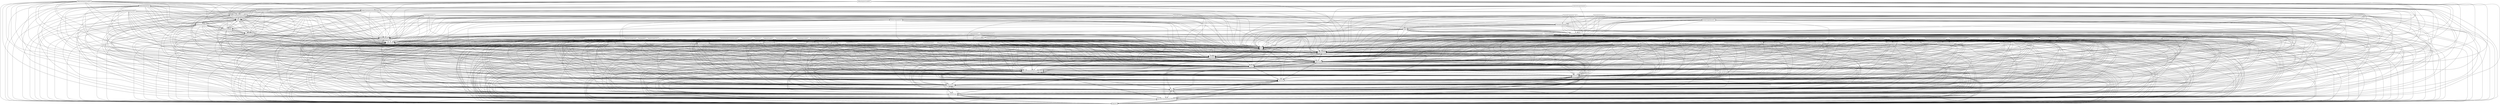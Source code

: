 digraph{
graph [rankdir=TB];
node [shape=box];
edge [arrowhead=normal];
0[label="AlcanzarlaaceptaciondelaMisionRUP",]
1[label="PriorizarCasosdeUsoUP",]
2[label="EvaluarlaPruebaUP",]
3[label="IntegrarcadaSubsistema",]
4[label="ModeladodelNegocio",]
5[label="IntegrarSistemasUP",]
6[label="GestionEmpresarial",]
7[label="IntegrarelSistema",]
8[label="ArquitecturaBUPOUP",]
9[label="DisenioComponentesRUP",]
10[label="AnalizarelProblema",]
11[label="PriorizarCasosdeUso",]
12[label="Analisis",]
13[label="DespliegueRUP",]
14[label="EncontrarActoresyCasosdeUsoUPBUP",]
15[label="EncontrarActoresyCasosdeUso",]
16[label="EntornoRUP",]
17[label="AnalisisyDisenioUP",]
18[label="DiseniodeCasosdeUso",]
19[label="AnalisisdelaArquitecturadeUP",]
20[label="TDDBUPOUP",]
21[label="PlandeIntegracion",]
22[label="Disenio",]
23[label="EstructurarelModelodeImplementacionRUP",]
24[label="DiseniodeComponentes",]
25[label="ImplementaciondeArquitecturadeUP",]
26[label="EntornoOUP",]
27[label="Inicio",]
28[label="RefinarArquitecturadeRUP",]
29[label="DiseniodeSubsistemas",]
30[label="DefinirUnaArquitecturaCandidata",]
31[label="GestiondelProyectoRUPEUP",]
32[label="Implementacion",]
33[label="Retiro",]
34[label="DiseniodeClases",]
35[label="DefinirelSistema",]
36[label="ConfiguracionyGestiondeCambio",]
37[label="Requisitos",]
38[label="CrearCasosdePruebaOUPBUP",]
39[label="DetallarEscenariosdeCasosdeUsoOUP",]
40[label="EjecutarPruebasdeSistemaUPBUPOUP",]
41[label="DiseniarPruebas",]
42[label="DiseniodeBasesdeDatos",]
43[label="Refiniarladefinciondelsistema",]
44[label="DetallarlosrequisitosdelSistemaOUP",]
45[label="Produccion",]
46[label="RefinarlaArtquitecturadeBUP",]
47[label="Fases",]
48[label="GestiondePersonal",]
49[label="DisenioComponentesUP",]
50[label="UPRootFeature",]
51[label="DefinirlaVisionBUP",]
52[label="Transicion",]
53[label="DiseniodelaArquitectura",]
54[label="DiseniodeComponentes_Zero",]
55[label="MejoradeProcesos",]
56[label="ImplementaciondeComponentes",]
57[label="ImplementacionUP",]
58[label="Elaboracion",]
59[label="GestiondelProyecto",]
60[label="GestiondePortafolio",]
61[label="EjecutarPruebasdeIntegracionUPBUPOUP",]
62[label="DetallarCasosdeUso",]
63[label="PlanificarPruebasdeUP",]
64[label="DetallarEscenariosdeCasosdeUso",]
65[label="Analisisdecomportamiento",]
66[label="AnalizarUnCasodeUso",]
67[label="EntenderlasNecesidadesdelosStakeholders",]
68[label="PlanificarPrueba",]
69[label="ArquitecturaEmpresarial",]
70[label="DefinirUnaarquitecturaCandidataRUP",]
71[label="ProbaryEvaluarRUP",]
72[label="EntenderlasnecesidadesdelosStakeholdersRUP",]
73[label="Pruebas",]
74[label="DetallarUnCasodeUsoUPBUP",]
75[label="GestiondelProyectoOUP",]
76[label="ImplementarPrueba",]
77[label="Entorno",]
78[label="AnalizarUnaClase",]
79[label="RefinarlaArquitectura",]
80[label="AnalizarlaArquitecturaBUP",]
81[label="Construccion",]
82[label="Disciplinas",]
83[label="ValidarEstabilidaddelaConstruccion",]
84[label="ImplementaciondelaArtquitectura",]
85[label="PlandeIntegracionRUP",]
86[label="AnalisisyDisenio",]
87[label="PlanificaciondeRUP",]
88[label="GestionarelAlcancedelSistemaRUP",]
89[label="ImpelmentaciondeComponentesRUP",]
90[label="DespliegueOUPBUP",]
91[label="Despliegue",]
92[label="AnalizarUnPaquete",]
93[label="MejorarlosActivosdePruebaRUP",]
94[label="DefinirMisiondelaEvaluacion",]
95[label="AnalizarelProblemaRUP",]
96[label="RealizarUnEsquemadelaArquitectura",]
0->27[label="",]
0->32[label="",]
0->37[label="",]
0->40[label="",]
0->41[label="",]
0->47[label="",]
0->50[label="",]
0->52[label="",]
0->58[label="",]
0->61[label="",]
0->73[label="",]
0->76[label="",]
0->81[label="",]
0->82[label="",]
1->11[label="",]
1->27[label="",]
1->32[label="",]
1->37[label="",]
1->40[label="",]
1->41[label="",]
1->47[label="",]
1->50[label="",]
1->52[label="",]
1->58[label="",]
1->61[label="",]
1->73[label="",]
1->81[label="",]
1->82[label="",]
2->27[label="",]
2->32[label="",]
2->37[label="",]
2->40[label="",]
2->41[label="",]
2->47[label="",]
2->50[label="",]
2->52[label="",]
2->58[label="",]
2->61[label="",]
2->73[label="",]
2->81[label="",]
2->82[label="",]
3->27[label="",]
3->32[label="",]
3->37[label="",]
3->40[label="",]
3->41[label="",]
3->47[label="",]
3->50[label="",]
3->52[label="",]
3->56[label="",]
3->58[label="",]
3->61[label="",]
3->73[label="",]
3->81[label="",]
3->82[label="",]
3->89[label="",]
4->27[label="",]
4->32[label="",]
4->37[label="",]
4->40[label="",]
4->41[label="",]
4->47[label="",]
4->50[label="",]
4->52[label="",]
4->58[label="",]
4->61[label="",]
4->73[label="",]
4->81[label="",]
4->82[label="",]
5->21[label="",]
5->27[label="",]
5->32[label="",]
5->37[label="",]
5->40[label="",]
5->41[label="",]
5->47[label="",]
5->50[label="",]
5->52[label="",]
5->58[label="",]
5->61[label="",]
5->73[label="",]
5->81[label="",]
5->82[label="",]
6->27[label="",]
6->32[label="",]
6->37[label="",]
6->40[label="",]
6->41[label="",]
6->47[label="",]
6->50[label="",]
6->52[label="",]
6->58[label="",]
6->61[label="",]
6->73[label="",]
6->81[label="",]
6->82[label="",]
7->27[label="",]
7->32[label="",]
7->37[label="",]
7->40[label="",]
7->41[label="",]
7->47[label="",]
7->50[label="",]
7->52[label="",]
7->56[label="",]
7->58[label="",]
7->61[label="",]
7->73[label="",]
7->81[label="",]
7->82[label="",]
7->89[label="",]
8->27[label="",]
8->32[label="",]
8->37[label="",]
8->40[label="",]
8->41[label="",]
8->47[label="",]
8->50[label="",]
8->52[label="",]
8->58[label="",]
8->61[label="",]
8->73[label="",]
8->81[label="",]
8->82[label="",]
8->86[label="",]
9->17[label="",]
9->22[label="",]
9->24[label="",]
9->27[label="",]
9->32[label="",]
9->37[label="",]
9->40[label="",]
9->41[label="",]
9->47[label="",]
9->50[label="",]
9->52[label="",]
9->53[label="",]
9->58[label="",]
9->61[label="",]
9->73[label="",]
9->81[label="",]
9->82[label="",]
9->86[label="",]
10->27[label="",]
10->32[label="",]
10->37[label="",]
10->40[label="",]
10->41[label="",]
10->47[label="",]
10->50[label="",]
10->52[label="",]
10->58[label="",]
10->61[label="",]
10->73[label="",]
10->81[label="",]
10->82[label="",]
11->27[label="",]
11->32[label="",]
11->37[label="",]
11->40[label="",]
11->41[label="",]
11->47[label="",]
11->50[label="",]
11->52[label="",]
11->58[label="",]
11->61[label="",]
11->73[label="",]
11->81[label="",]
11->82[label="",]
12->17[label="",]
12->27[label="",]
12->32[label="",]
12->37[label="",]
12->40[label="",]
12->41[label="",]
12->47[label="",]
12->50[label="",]
12->52[label="",]
12->58[label="",]
12->61[label="",]
12->66[label="",]
12->73[label="",]
12->78[label="",]
12->81[label="",]
12->82[label="",]
12->86[label="",]
12->92[label="",]
13->27[label="",]
13->32[label="",]
13->37[label="",]
13->40[label="",]
13->41[label="",]
13->47[label="",]
13->50[label="",]
13->52[label="",]
13->58[label="",]
13->61[label="",]
13->73[label="",]
13->81[label="",]
13->82[label="",]
13->91[label="",]
14->10[label="",]
14->15[label="",]
14->27[label="",]
14->32[label="",]
14->37[label="",]
14->40[label="",]
14->41[label="",]
14->47[label="",]
14->50[label="",]
14->52[label="",]
14->58[label="",]
14->61[label="",]
14->73[label="",]
14->81[label="",]
14->82[label="",]
15->27[label="",]
15->32[label="",]
15->37[label="",]
15->40[label="",]
15->41[label="",]
15->47[label="",]
15->50[label="",]
15->52[label="",]
15->58[label="",]
15->61[label="",]
15->73[label="",]
15->81[label="",]
15->82[label="",]
16->27[label="",]
16->32[label="",]
16->37[label="",]
16->40[label="",]
16->41[label="",]
16->47[label="",]
16->50[label="",]
16->52[label="",]
16->58[label="",]
16->61[label="",]
16->73[label="",]
16->77[label="",]
16->81[label="",]
16->82[label="",]
17->27[label="",]
17->32[label="",]
17->37[label="",]
17->40[label="",]
17->41[label="",]
17->47[label="",]
17->50[label="",]
17->52[label="",]
17->58[label="",]
17->61[label="",]
17->73[label="",]
17->81[label="",]
17->82[label="",]
17->86[label="",]
18->17[label="",]
18->22[label="",]
18->24[label="",]
18->27[label="",]
18->32[label="",]
18->37[label="",]
18->40[label="",]
18->41[label="",]
18->47[label="",]
18->49[label="",]
18->50[label="",]
18->52[label="",]
18->53[label="",]
18->58[label="",]
18->61[label="",]
18->73[label="",]
18->81[label="",]
18->82[label="",]
18->86[label="",]
19->12[label="",]
19->17[label="",]
19->27[label="",]
19->30[label="",]
19->32[label="",]
19->37[label="",]
19->40[label="",]
19->41[label="",]
19->47[label="",]
19->50[label="",]
19->52[label="",]
19->58[label="",]
19->61[label="",]
19->66[label="",]
19->73[label="",]
19->78[label="",]
19->81[label="",]
19->82[label="",]
19->86[label="",]
19->92[label="",]
20->27[label="",]
20->32[label="",]
20->37[label="",]
20->40[label="",]
20->41[label="",]
20->47[label="",]
20->50[label="",]
20->52[label="",]
20->56[label="",]
20->58[label="",]
20->61[label="",]
20->73[label="",]
20->81[label="",]
20->82[label="",]
21->27[label="",]
21->32[label="",]
21->37[label="",]
21->40[label="",]
21->41[label="",]
21->47[label="",]
21->50[label="",]
21->52[label="",]
21->58[label="",]
21->61[label="",]
21->73[label="",]
21->81[label="",]
21->82[label="",]
22->17[label="",]
22->27[label="",]
22->32[label="",]
22->37[label="",]
22->40[label="",]
22->41[label="",]
22->47[label="",]
22->50[label="",]
22->52[label="",]
22->53[label="",]
22->58[label="",]
22->61[label="",]
22->73[label="",]
22->81[label="",]
22->82[label="",]
22->86[label="",]
23->27[label="",]
23->32[label="",]
23->37[label="",]
23->40[label="",]
23->41[label="",]
23->47[label="",]
23->50[label="",]
23->52[label="",]
23->58[label="",]
23->61[label="",]
23->73[label="",]
23->81[label="",]
23->82[label="",]
23->84[label="",]
24->17[label="",]
24->22[label="",]
24->27[label="",]
24->32[label="",]
24->37[label="",]
24->40[label="",]
24->41[label="",]
24->47[label="",]
24->50[label="",]
24->52[label="",]
24->53[label="",]
24->58[label="",]
24->61[label="",]
24->73[label="",]
24->81[label="",]
24->82[label="",]
24->86[label="",]
25->27[label="",]
25->32[label="",]
25->37[label="",]
25->40[label="",]
25->41[label="",]
25->47[label="",]
25->50[label="",]
25->52[label="",]
25->58[label="",]
25->61[label="",]
25->73[label="",]
25->81[label="",]
25->82[label="",]
25->84[label="",]
26->27[label="",]
26->32[label="",]
26->37[label="",]
26->40[label="",]
26->41[label="",]
26->47[label="",]
26->50[label="",]
26->52[label="",]
26->58[label="",]
26->61[label="",]
26->73[label="",]
26->77[label="",]
26->81[label="",]
26->82[label="",]
27->32[label="",]
27->37[label="",]
27->40[label="",]
27->41[label="",]
27->47[label="",]
27->50[label="",]
27->52[label="",]
27->58[label="",]
27->61[label="",]
27->73[label="",]
27->81[label="",]
27->82[label="",]
28->12[label="",]
28->17[label="",]
28->27[label="",]
28->30[label="",]
28->32[label="",]
28->37[label="",]
28->40[label="",]
28->41[label="",]
28->47[label="",]
28->50[label="",]
28->52[label="",]
28->58[label="",]
28->61[label="",]
28->66[label="",]
28->70[label="",]
28->73[label="",]
28->78[label="",]
28->79[label="",]
28->81[label="",]
28->82[label="",]
28->86[label="",]
28->92[label="",]
29->17[label="",]
29->22[label="",]
29->24[label="",]
29->27[label="",]
29->32[label="",]
29->37[label="",]
29->40[label="",]
29->41[label="",]
29->47[label="",]
29->49[label="",]
29->50[label="",]
29->52[label="",]
29->53[label="",]
29->58[label="",]
29->61[label="",]
29->73[label="",]
29->81[label="",]
29->82[label="",]
29->86[label="",]
30->12[label="",]
30->17[label="",]
30->27[label="",]
30->32[label="",]
30->37[label="",]
30->40[label="",]
30->41[label="",]
30->47[label="",]
30->50[label="",]
30->52[label="",]
30->58[label="",]
30->61[label="",]
30->66[label="",]
30->73[label="",]
30->78[label="",]
30->81[label="",]
30->82[label="",]
30->86[label="",]
30->92[label="",]
31->27[label="",]
31->32[label="",]
31->37[label="",]
31->40[label="",]
31->41[label="",]
31->47[label="",]
31->50[label="",]
31->52[label="",]
31->58[label="",]
31->59[label="",]
31->61[label="",]
31->73[label="",]
31->81[label="",]
31->82[label="",]
32->27[label="",]
32->37[label="",]
32->40[label="",]
32->41[label="",]
32->47[label="",]
32->50[label="",]
32->52[label="",]
32->58[label="",]
32->61[label="",]
32->73[label="",]
32->81[label="",]
32->82[label="",]
33->27[label="",]
33->32[label="",]
33->37[label="",]
33->40[label="",]
33->41[label="",]
33->47[label="",]
33->50[label="",]
33->52[label="",]
33->58[label="",]
33->61[label="",]
33->73[label="",]
33->81[label="",]
33->82[label="",]
34->17[label="",]
34->22[label="",]
34->24[label="",]
34->27[label="",]
34->32[label="",]
34->37[label="",]
34->40[label="",]
34->41[label="",]
34->47[label="",]
34->49[label="",]
34->50[label="",]
34->52[label="",]
34->53[label="",]
34->58[label="",]
34->61[label="",]
34->73[label="",]
34->81[label="",]
34->82[label="",]
34->86[label="",]
35->15[label="",]
35->27[label="",]
35->32[label="",]
35->37[label="",]
35->40[label="",]
35->41[label="",]
35->47[label="",]
35->50[label="",]
35->52[label="",]
35->58[label="",]
35->61[label="",]
35->72[label="",]
35->73[label="",]
35->81[label="",]
35->82[label="",]
36->27[label="",]
36->32[label="",]
36->37[label="",]
36->40[label="",]
36->41[label="",]
36->47[label="",]
36->50[label="",]
36->52[label="",]
36->58[label="",]
36->61[label="",]
36->73[label="",]
36->81[label="",]
36->82[label="",]
37->27[label="",]
37->32[label="",]
37->40[label="",]
37->41[label="",]
37->47[label="",]
37->50[label="",]
37->52[label="",]
37->58[label="",]
37->61[label="",]
37->73[label="",]
37->81[label="",]
37->82[label="",]
38->27[label="",]
38->32[label="",]
38->37[label="",]
38->40[label="",]
38->41[label="",]
38->47[label="",]
38->50[label="",]
38->52[label="",]
38->58[label="",]
38->61[label="",]
38->68[label="",]
38->73[label="",]
38->81[label="",]
38->82[label="",]
39->27[label="",]
39->32[label="",]
39->37[label="",]
39->40[label="",]
39->41[label="",]
39->47[label="",]
39->50[label="",]
39->52[label="",]
39->58[label="",]
39->61[label="",]
39->64[label="",]
39->73[label="",]
39->81[label="",]
39->82[label="",]
40->27[label="",]
40->32[label="",]
40->37[label="",]
40->41[label="",]
40->47[label="",]
40->50[label="",]
40->52[label="",]
40->58[label="",]
40->61[label="",]
40->73[label="",]
40->81[label="",]
40->82[label="",]
41->27[label="",]
41->32[label="",]
41->37[label="",]
41->40[label="",]
41->47[label="",]
41->50[label="",]
41->52[label="",]
41->58[label="",]
41->61[label="",]
41->73[label="",]
41->81[label="",]
41->82[label="",]
42->9[label="",]
42->17[label="",]
42->22[label="",]
42->24[label="",]
42->27[label="",]
42->32[label="",]
42->37[label="",]
42->40[label="",]
42->41[label="",]
42->47[label="",]
42->50[label="",]
42->52[label="",]
42->53[label="",]
42->58[label="",]
42->61[label="",]
42->73[label="",]
42->81[label="",]
42->82[label="",]
42->86[label="",]
43->27[label="",]
43->32[label="",]
43->37[label="",]
43->40[label="",]
43->41[label="",]
43->47[label="",]
43->50[label="",]
43->52[label="",]
43->58[label="",]
43->61[label="",]
43->62[label="",]
43->73[label="",]
43->81[label="",]
43->82[label="",]
44->27[label="",]
44->32[label="",]
44->37[label="",]
44->40[label="",]
44->41[label="",]
44->47[label="",]
44->50[label="",]
44->52[label="",]
44->58[label="",]
44->61[label="",]
44->64[label="",]
44->73[label="",]
44->81[label="",]
44->82[label="",]
45->27[label="",]
45->32[label="",]
45->37[label="",]
45->40[label="",]
45->41[label="",]
45->47[label="",]
45->50[label="",]
45->52[label="",]
45->58[label="",]
45->61[label="",]
45->73[label="",]
45->81[label="",]
45->82[label="",]
46->12[label="",]
46->17[label="",]
46->27[label="",]
46->30[label="",]
46->32[label="",]
46->37[label="",]
46->40[label="",]
46->41[label="",]
46->47[label="",]
46->50[label="",]
46->52[label="",]
46->58[label="",]
46->61[label="",]
46->66[label="",]
46->70[label="",]
46->73[label="",]
46->78[label="",]
46->79[label="",]
46->81[label="",]
46->82[label="",]
46->86[label="",]
46->92[label="",]
47->27[label="",]
47->32[label="",]
47->37[label="",]
47->40[label="",]
47->41[label="",]
47->50[label="",]
47->52[label="",]
47->58[label="",]
47->61[label="",]
47->73[label="",]
47->81[label="",]
47->82[label="",]
48->27[label="",]
48->32[label="",]
48->37[label="",]
48->40[label="",]
48->41[label="",]
48->47[label="",]
48->50[label="",]
48->52[label="",]
48->58[label="",]
48->61[label="",]
48->73[label="",]
48->81[label="",]
48->82[label="",]
49->17[label="",]
49->22[label="",]
49->24[label="",]
49->27[label="",]
49->32[label="",]
49->37[label="",]
49->40[label="",]
49->41[label="",]
49->47[label="",]
49->50[label="",]
49->52[label="",]
49->53[label="",]
49->58[label="",]
49->61[label="",]
49->73[label="",]
49->81[label="",]
49->82[label="",]
49->86[label="",]
50->27[label="",]
50->32[label="",]
50->37[label="",]
50->40[label="",]
50->41[label="",]
50->47[label="",]
50->52[label="",]
50->58[label="",]
50->61[label="",]
50->73[label="",]
50->81[label="",]
50->82[label="",]
51->10[label="",]
51->27[label="",]
51->32[label="",]
51->37[label="",]
51->40[label="",]
51->41[label="",]
51->47[label="",]
51->50[label="",]
51->52[label="",]
51->58[label="",]
51->61[label="",]
51->73[label="",]
51->81[label="",]
51->82[label="",]
52->27[label="",]
52->32[label="",]
52->37[label="",]
52->40[label="",]
52->41[label="",]
52->47[label="",]
52->50[label="",]
52->58[label="",]
52->61[label="",]
52->73[label="",]
52->81[label="",]
52->82[label="",]
53->17[label="",]
53->22[label="",]
53->27[label="",]
53->32[label="",]
53->37[label="",]
53->40[label="",]
53->41[label="",]
53->47[label="",]
53->50[label="",]
53->52[label="",]
53->58[label="",]
53->61[label="",]
53->73[label="",]
53->81[label="",]
53->82[label="",]
53->86[label="",]
54->9[label="",]
54->17[label="",]
54->22[label="",]
54->24[label="",]
54->27[label="",]
54->32[label="",]
54->37[label="",]
54->40[label="",]
54->41[label="",]
54->47[label="",]
54->50[label="",]
54->52[label="",]
54->53[label="",]
54->58[label="",]
54->61[label="",]
54->73[label="",]
54->81[label="",]
54->82[label="",]
54->86[label="",]
55->27[label="",]
55->32[label="",]
55->37[label="",]
55->40[label="",]
55->41[label="",]
55->47[label="",]
55->50[label="",]
55->52[label="",]
55->58[label="",]
55->61[label="",]
55->73[label="",]
55->81[label="",]
55->82[label="",]
56->27[label="",]
56->32[label="",]
56->37[label="",]
56->40[label="",]
56->41[label="",]
56->47[label="",]
56->50[label="",]
56->52[label="",]
56->58[label="",]
56->61[label="",]
56->73[label="",]
56->81[label="",]
56->82[label="",]
57->27[label="",]
57->32[label="",]
57->37[label="",]
57->40[label="",]
57->41[label="",]
57->47[label="",]
57->50[label="",]
57->52[label="",]
57->56[label="",]
57->58[label="",]
57->61[label="",]
57->73[label="",]
57->81[label="",]
57->82[label="",]
58->27[label="",]
58->32[label="",]
58->37[label="",]
58->40[label="",]
58->41[label="",]
58->47[label="",]
58->50[label="",]
58->52[label="",]
58->61[label="",]
58->73[label="",]
58->81[label="",]
58->82[label="",]
59->27[label="",]
59->32[label="",]
59->37[label="",]
59->40[label="",]
59->41[label="",]
59->47[label="",]
59->50[label="",]
59->52[label="",]
59->58[label="",]
59->61[label="",]
59->73[label="",]
59->81[label="",]
59->82[label="",]
60->27[label="",]
60->32[label="",]
60->37[label="",]
60->40[label="",]
60->41[label="",]
60->47[label="",]
60->50[label="",]
60->52[label="",]
60->58[label="",]
60->61[label="",]
60->73[label="",]
60->81[label="",]
60->82[label="",]
61->27[label="",]
61->32[label="",]
61->37[label="",]
61->40[label="",]
61->41[label="",]
61->47[label="",]
61->50[label="",]
61->52[label="",]
61->58[label="",]
61->73[label="",]
61->81[label="",]
61->82[label="",]
62->27[label="",]
62->32[label="",]
62->37[label="",]
62->40[label="",]
62->41[label="",]
62->47[label="",]
62->50[label="",]
62->52[label="",]
62->58[label="",]
62->61[label="",]
62->73[label="",]
62->81[label="",]
62->82[label="",]
63->27[label="",]
63->32[label="",]
63->37[label="",]
63->40[label="",]
63->41[label="",]
63->47[label="",]
63->50[label="",]
63->52[label="",]
63->58[label="",]
63->61[label="",]
63->68[label="",]
63->73[label="",]
63->81[label="",]
63->82[label="",]
64->27[label="",]
64->32[label="",]
64->37[label="",]
64->40[label="",]
64->41[label="",]
64->47[label="",]
64->50[label="",]
64->52[label="",]
64->58[label="",]
64->61[label="",]
64->73[label="",]
64->81[label="",]
64->82[label="",]
65->12[label="",]
65->17[label="",]
65->27[label="",]
65->30[label="",]
65->32[label="",]
65->37[label="",]
65->40[label="",]
65->41[label="",]
65->47[label="",]
65->50[label="",]
65->52[label="",]
65->58[label="",]
65->61[label="",]
65->66[label="",]
65->70[label="",]
65->73[label="",]
65->78[label="",]
65->81[label="",]
65->82[label="",]
65->86[label="",]
65->92[label="",]
66->12[label="",]
66->17[label="",]
66->27[label="",]
66->32[label="",]
66->37[label="",]
66->40[label="",]
66->41[label="",]
66->47[label="",]
66->50[label="",]
66->52[label="",]
66->58[label="",]
66->61[label="",]
66->73[label="",]
66->78[label="",]
66->81[label="",]
66->82[label="",]
66->86[label="",]
66->92[label="",]
67->15[label="",]
67->27[label="",]
67->32[label="",]
67->37[label="",]
67->40[label="",]
67->41[label="",]
67->47[label="",]
67->50[label="",]
67->52[label="",]
67->58[label="",]
67->61[label="",]
67->72[label="",]
67->73[label="",]
67->81[label="",]
67->82[label="",]
68->27[label="",]
68->32[label="",]
68->37[label="",]
68->40[label="",]
68->41[label="",]
68->47[label="",]
68->50[label="",]
68->52[label="",]
68->58[label="",]
68->61[label="",]
68->73[label="",]
68->81[label="",]
68->82[label="",]
69->27[label="",]
69->32[label="",]
69->37[label="",]
69->40[label="",]
69->41[label="",]
69->47[label="",]
69->50[label="",]
69->52[label="",]
69->58[label="",]
69->61[label="",]
69->73[label="",]
69->81[label="",]
69->82[label="",]
70->12[label="",]
70->17[label="",]
70->27[label="",]
70->30[label="",]
70->32[label="",]
70->37[label="",]
70->40[label="",]
70->41[label="",]
70->47[label="",]
70->50[label="",]
70->52[label="",]
70->58[label="",]
70->61[label="",]
70->66[label="",]
70->73[label="",]
70->78[label="",]
70->81[label="",]
70->82[label="",]
70->86[label="",]
70->92[label="",]
71->27[label="",]
71->32[label="",]
71->37[label="",]
71->40[label="",]
71->41[label="",]
71->47[label="",]
71->50[label="",]
71->52[label="",]
71->58[label="",]
71->61[label="",]
71->73[label="",]
71->76[label="",]
71->81[label="",]
71->82[label="",]
72->15[label="",]
72->27[label="",]
72->32[label="",]
72->37[label="",]
72->40[label="",]
72->41[label="",]
72->47[label="",]
72->50[label="",]
72->52[label="",]
72->58[label="",]
72->61[label="",]
72->73[label="",]
72->81[label="",]
72->82[label="",]
73->27[label="",]
73->32[label="",]
73->37[label="",]
73->40[label="",]
73->41[label="",]
73->47[label="",]
73->50[label="",]
73->52[label="",]
73->58[label="",]
73->61[label="",]
73->81[label="",]
73->82[label="",]
74->27[label="",]
74->32[label="",]
74->37[label="",]
74->40[label="",]
74->41[label="",]
74->47[label="",]
74->50[label="",]
74->52[label="",]
74->58[label="",]
74->61[label="",]
74->62[label="",]
74->73[label="",]
74->81[label="",]
74->82[label="",]
75->27[label="",]
75->32[label="",]
75->37[label="",]
75->40[label="",]
75->41[label="",]
75->47[label="",]
75->50[label="",]
75->52[label="",]
75->58[label="",]
75->59[label="",]
75->61[label="",]
75->73[label="",]
75->81[label="",]
75->82[label="",]
76->27[label="",]
76->32[label="",]
76->37[label="",]
76->40[label="",]
76->41[label="",]
76->47[label="",]
76->50[label="",]
76->52[label="",]
76->58[label="",]
76->61[label="",]
76->73[label="",]
76->81[label="",]
76->82[label="",]
77->27[label="",]
77->32[label="",]
77->37[label="",]
77->40[label="",]
77->41[label="",]
77->47[label="",]
77->50[label="",]
77->52[label="",]
77->58[label="",]
77->61[label="",]
77->73[label="",]
77->81[label="",]
77->82[label="",]
78->12[label="",]
78->17[label="",]
78->27[label="",]
78->32[label="",]
78->37[label="",]
78->40[label="",]
78->41[label="",]
78->47[label="",]
78->50[label="",]
78->52[label="",]
78->58[label="",]
78->61[label="",]
78->66[label="",]
78->73[label="",]
78->81[label="",]
78->82[label="",]
78->86[label="",]
78->92[label="",]
79->12[label="",]
79->17[label="",]
79->27[label="",]
79->30[label="",]
79->32[label="",]
79->37[label="",]
79->40[label="",]
79->41[label="",]
79->47[label="",]
79->50[label="",]
79->52[label="",]
79->58[label="",]
79->61[label="",]
79->66[label="",]
79->70[label="",]
79->73[label="",]
79->78[label="",]
79->81[label="",]
79->82[label="",]
79->86[label="",]
79->92[label="",]
80->12[label="",]
80->17[label="",]
80->27[label="",]
80->30[label="",]
80->32[label="",]
80->37[label="",]
80->40[label="",]
80->41[label="",]
80->47[label="",]
80->50[label="",]
80->52[label="",]
80->58[label="",]
80->61[label="",]
80->66[label="",]
80->73[label="",]
80->78[label="",]
80->81[label="",]
80->82[label="",]
80->86[label="",]
80->92[label="",]
81->27[label="",]
81->32[label="",]
81->37[label="",]
81->40[label="",]
81->41[label="",]
81->47[label="",]
81->50[label="",]
81->52[label="",]
81->58[label="",]
81->61[label="",]
81->73[label="",]
81->82[label="",]
82->27[label="",]
82->32[label="",]
82->37[label="",]
82->40[label="",]
82->41[label="",]
82->47[label="",]
82->50[label="",]
82->52[label="",]
82->58[label="",]
82->61[label="",]
82->73[label="",]
82->81[label="",]
83->27[label="",]
83->32[label="",]
83->37[label="",]
83->40[label="",]
83->41[label="",]
83->47[label="",]
83->50[label="",]
83->52[label="",]
83->58[label="",]
83->61[label="",]
83->68[label="",]
83->73[label="",]
83->81[label="",]
83->82[label="",]
83->87[label="",]
84->27[label="",]
84->32[label="",]
84->37[label="",]
84->40[label="",]
84->41[label="",]
84->47[label="",]
84->50[label="",]
84->52[label="",]
84->58[label="",]
84->61[label="",]
84->73[label="",]
84->81[label="",]
84->82[label="",]
85->21[label="",]
85->27[label="",]
85->32[label="",]
85->37[label="",]
85->40[label="",]
85->41[label="",]
85->47[label="",]
85->50[label="",]
85->52[label="",]
85->58[label="",]
85->61[label="",]
85->73[label="",]
85->81[label="",]
85->82[label="",]
86->27[label="",]
86->32[label="",]
86->37[label="",]
86->40[label="",]
86->41[label="",]
86->47[label="",]
86->50[label="",]
86->52[label="",]
86->58[label="",]
86->61[label="",]
86->73[label="",]
86->81[label="",]
86->82[label="",]
87->27[label="",]
87->32[label="",]
87->37[label="",]
87->40[label="",]
87->41[label="",]
87->47[label="",]
87->50[label="",]
87->52[label="",]
87->58[label="",]
87->61[label="",]
87->68[label="",]
87->73[label="",]
87->81[label="",]
87->82[label="",]
88->11[label="",]
88->27[label="",]
88->32[label="",]
88->37[label="",]
88->40[label="",]
88->41[label="",]
88->47[label="",]
88->50[label="",]
88->52[label="",]
88->58[label="",]
88->61[label="",]
88->73[label="",]
88->81[label="",]
88->82[label="",]
89->27[label="",]
89->32[label="",]
89->37[label="",]
89->40[label="",]
89->41[label="",]
89->47[label="",]
89->50[label="",]
89->52[label="",]
89->56[label="",]
89->58[label="",]
89->61[label="",]
89->73[label="",]
89->81[label="",]
89->82[label="",]
90->27[label="",]
90->32[label="",]
90->37[label="",]
90->40[label="",]
90->41[label="",]
90->47[label="",]
90->50[label="",]
90->52[label="",]
90->58[label="",]
90->61[label="",]
90->73[label="",]
90->81[label="",]
90->82[label="",]
90->91[label="",]
91->27[label="",]
91->32[label="",]
91->37[label="",]
91->40[label="",]
91->41[label="",]
91->47[label="",]
91->50[label="",]
91->52[label="",]
91->58[label="",]
91->61[label="",]
91->73[label="",]
91->81[label="",]
91->82[label="",]
92->12[label="",]
92->17[label="",]
92->27[label="",]
92->32[label="",]
92->37[label="",]
92->40[label="",]
92->41[label="",]
92->47[label="",]
92->50[label="",]
92->52[label="",]
92->58[label="",]
92->61[label="",]
92->66[label="",]
92->73[label="",]
92->78[label="",]
92->81[label="",]
92->82[label="",]
92->86[label="",]
93->27[label="",]
93->32[label="",]
93->37[label="",]
93->40[label="",]
93->41[label="",]
93->47[label="",]
93->50[label="",]
93->52[label="",]
93->58[label="",]
93->61[label="",]
93->73[label="",]
93->76[label="",]
93->81[label="",]
93->82[label="",]
94->27[label="",]
94->32[label="",]
94->37[label="",]
94->40[label="",]
94->41[label="",]
94->47[label="",]
94->50[label="",]
94->52[label="",]
94->58[label="",]
94->61[label="",]
94->68[label="",]
94->73[label="",]
94->81[label="",]
94->82[label="",]
94->87[label="",]
95->10[label="",]
95->27[label="",]
95->32[label="",]
95->37[label="",]
95->40[label="",]
95->41[label="",]
95->47[label="",]
95->50[label="",]
95->52[label="",]
95->58[label="",]
95->61[label="",]
95->73[label="",]
95->81[label="",]
95->82[label="",]
96->12[label="",]
96->17[label="",]
96->27[label="",]
96->32[label="",]
96->37[label="",]
96->40[label="",]
96->41[label="",]
96->47[label="",]
96->50[label="",]
96->52[label="",]
96->58[label="",]
96->61[label="",]
96->66[label="",]
96->73[label="",]
96->78[label="",]
96->81[label="",]
96->82[label="",]
96->86[label="",]
96->92[label="",]
}
